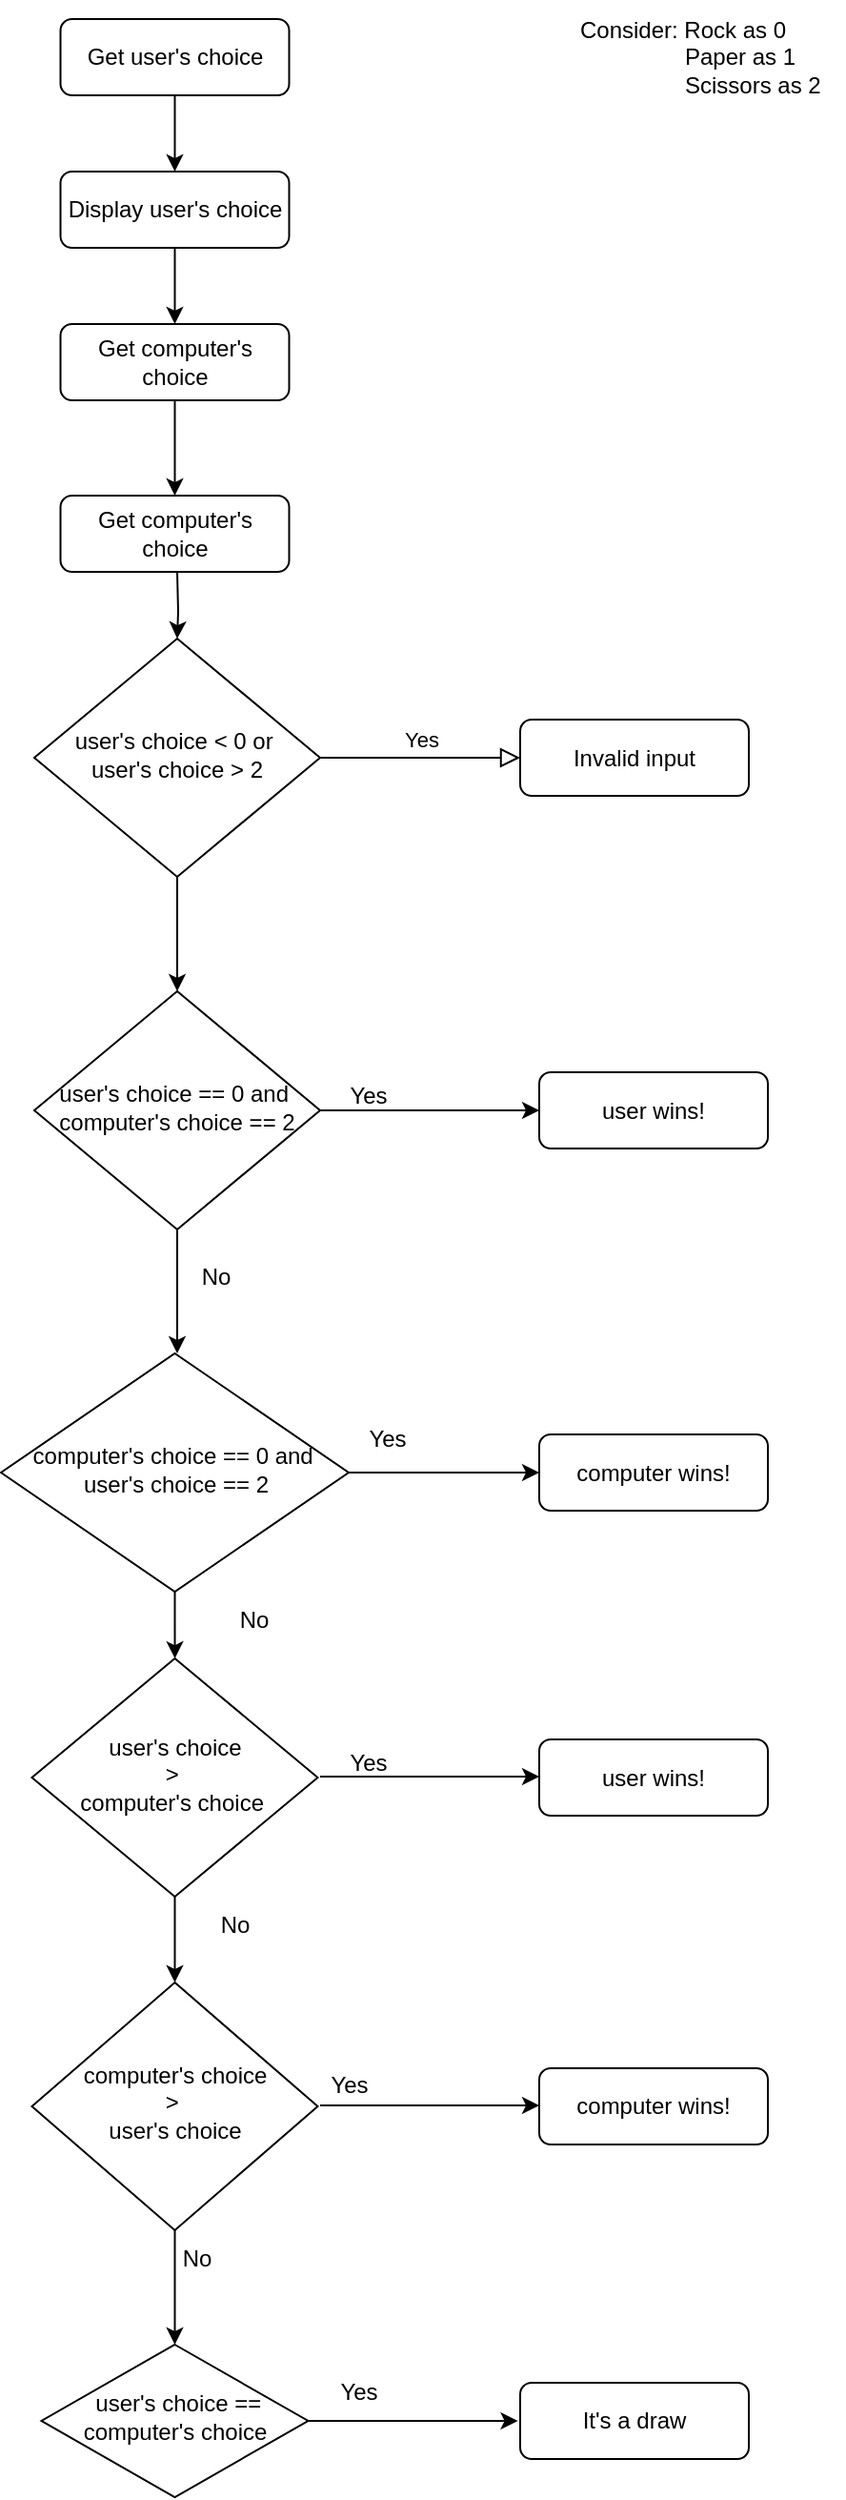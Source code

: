 <mxfile version="20.2.0" type="github">
  <diagram id="C5RBs43oDa-KdzZeNtuy" name="Page-1">
    <mxGraphModel dx="770" dy="454" grid="1" gridSize="10" guides="1" tooltips="1" connect="1" arrows="1" fold="1" page="1" pageScale="1" pageWidth="827" pageHeight="1169" math="0" shadow="0">
      <root>
        <mxCell id="WIyWlLk6GJQsqaUBKTNV-0" />
        <mxCell id="WIyWlLk6GJQsqaUBKTNV-1" parent="WIyWlLk6GJQsqaUBKTNV-0" />
        <mxCell id="SuPhJJDF08uRvSXy7zzl-4" value="" style="edgeStyle=orthogonalEdgeStyle;rounded=0;orthogonalLoop=1;jettySize=auto;html=1;entryX=0.5;entryY=0;entryDx=0;entryDy=0;" parent="WIyWlLk6GJQsqaUBKTNV-1" source="WIyWlLk6GJQsqaUBKTNV-3" target="SuPhJJDF08uRvSXy7zzl-0" edge="1">
          <mxGeometry relative="1" as="geometry" />
        </mxCell>
        <mxCell id="WIyWlLk6GJQsqaUBKTNV-3" value="Get user&#39;s choice" style="rounded=1;whiteSpace=wrap;html=1;fontSize=12;glass=0;strokeWidth=1;shadow=0;" parent="WIyWlLk6GJQsqaUBKTNV-1" vertex="1">
          <mxGeometry x="158.75" y="100" width="120" height="40" as="geometry" />
        </mxCell>
        <mxCell id="SuPhJJDF08uRvSXy7zzl-13" value="" style="edgeStyle=orthogonalEdgeStyle;rounded=0;orthogonalLoop=1;jettySize=auto;html=1;" parent="WIyWlLk6GJQsqaUBKTNV-1" target="WIyWlLk6GJQsqaUBKTNV-10" edge="1">
          <mxGeometry relative="1" as="geometry">
            <mxPoint x="220" y="390" as="sourcePoint" />
          </mxGeometry>
        </mxCell>
        <mxCell id="WIyWlLk6GJQsqaUBKTNV-7" value="It&#39;s a draw" style="rounded=1;whiteSpace=wrap;html=1;fontSize=12;glass=0;strokeWidth=1;shadow=0;" parent="WIyWlLk6GJQsqaUBKTNV-1" vertex="1">
          <mxGeometry x="400" y="1340" width="120" height="40" as="geometry" />
        </mxCell>
        <mxCell id="WIyWlLk6GJQsqaUBKTNV-9" value="Yes" style="edgeStyle=orthogonalEdgeStyle;rounded=0;html=1;jettySize=auto;orthogonalLoop=1;fontSize=11;endArrow=block;endFill=0;endSize=8;strokeWidth=1;shadow=0;labelBackgroundColor=none;" parent="WIyWlLk6GJQsqaUBKTNV-1" source="WIyWlLk6GJQsqaUBKTNV-10" target="WIyWlLk6GJQsqaUBKTNV-12" edge="1">
          <mxGeometry y="10" relative="1" as="geometry">
            <mxPoint as="offset" />
          </mxGeometry>
        </mxCell>
        <mxCell id="KWvbrRZpJoL5nGQ_QKI8-44" value="" style="edgeStyle=orthogonalEdgeStyle;rounded=0;orthogonalLoop=1;jettySize=auto;html=1;" parent="WIyWlLk6GJQsqaUBKTNV-1" source="WIyWlLk6GJQsqaUBKTNV-10" target="KWvbrRZpJoL5nGQ_QKI8-2" edge="1">
          <mxGeometry relative="1" as="geometry" />
        </mxCell>
        <mxCell id="WIyWlLk6GJQsqaUBKTNV-10" value="user&#39;s choice &amp;lt; 0 or&amp;nbsp;&lt;br&gt;user&#39;s choice &amp;gt; 2" style="rhombus;whiteSpace=wrap;html=1;shadow=0;fontFamily=Helvetica;fontSize=12;align=center;strokeWidth=1;spacing=6;spacingTop=-4;" parent="WIyWlLk6GJQsqaUBKTNV-1" vertex="1">
          <mxGeometry x="145" y="425" width="150" height="125" as="geometry" />
        </mxCell>
        <mxCell id="WIyWlLk6GJQsqaUBKTNV-12" value="Invalid input" style="rounded=1;whiteSpace=wrap;html=1;fontSize=12;glass=0;strokeWidth=1;shadow=0;" parent="WIyWlLk6GJQsqaUBKTNV-1" vertex="1">
          <mxGeometry x="400" y="467.5" width="120" height="40" as="geometry" />
        </mxCell>
        <mxCell id="SuPhJJDF08uRvSXy7zzl-7" value="" style="edgeStyle=orthogonalEdgeStyle;rounded=0;orthogonalLoop=1;jettySize=auto;html=1;" parent="WIyWlLk6GJQsqaUBKTNV-1" source="SuPhJJDF08uRvSXy7zzl-0" target="SuPhJJDF08uRvSXy7zzl-1" edge="1">
          <mxGeometry relative="1" as="geometry" />
        </mxCell>
        <mxCell id="SuPhJJDF08uRvSXy7zzl-0" value="Display user&#39;s choice" style="rounded=1;whiteSpace=wrap;html=1;fontSize=12;glass=0;strokeWidth=1;shadow=0;" parent="WIyWlLk6GJQsqaUBKTNV-1" vertex="1">
          <mxGeometry x="158.75" y="180" width="120" height="40" as="geometry" />
        </mxCell>
        <mxCell id="SuPhJJDF08uRvSXy7zzl-5" value="" style="edgeStyle=orthogonalEdgeStyle;rounded=0;orthogonalLoop=1;jettySize=auto;html=1;" parent="WIyWlLk6GJQsqaUBKTNV-1" source="SuPhJJDF08uRvSXy7zzl-1" target="SuPhJJDF08uRvSXy7zzl-2" edge="1">
          <mxGeometry relative="1" as="geometry" />
        </mxCell>
        <mxCell id="SuPhJJDF08uRvSXy7zzl-1" value="Get computer&#39;s choice" style="rounded=1;whiteSpace=wrap;html=1;fontSize=12;glass=0;strokeWidth=1;shadow=0;" parent="WIyWlLk6GJQsqaUBKTNV-1" vertex="1">
          <mxGeometry x="158.75" y="260" width="120" height="40" as="geometry" />
        </mxCell>
        <mxCell id="SuPhJJDF08uRvSXy7zzl-2" value="Get computer&#39;s choice" style="rounded=1;whiteSpace=wrap;html=1;fontSize=12;glass=0;strokeWidth=1;shadow=0;" parent="WIyWlLk6GJQsqaUBKTNV-1" vertex="1">
          <mxGeometry x="158.75" y="350" width="120" height="40" as="geometry" />
        </mxCell>
        <mxCell id="SuPhJJDF08uRvSXy7zzl-15" value="Consider: Rock as 0&lt;br&gt;&amp;nbsp; &amp;nbsp; &amp;nbsp; &amp;nbsp; &amp;nbsp; &amp;nbsp; &amp;nbsp; &amp;nbsp; &amp;nbsp; Paper as 1&lt;br&gt;&amp;nbsp; &amp;nbsp; &amp;nbsp; &amp;nbsp; &amp;nbsp; &amp;nbsp; &amp;nbsp; &amp;nbsp; &amp;nbsp; &amp;nbsp; &amp;nbsp; Scissors as 2" style="text;html=1;align=center;verticalAlign=middle;resizable=0;points=[];autosize=1;strokeColor=none;fillColor=none;" parent="WIyWlLk6GJQsqaUBKTNV-1" vertex="1">
          <mxGeometry x="400" y="90" width="170" height="60" as="geometry" />
        </mxCell>
        <mxCell id="KWvbrRZpJoL5nGQ_QKI8-4" value="" style="edgeStyle=orthogonalEdgeStyle;rounded=0;orthogonalLoop=1;jettySize=auto;html=1;" parent="WIyWlLk6GJQsqaUBKTNV-1" source="KWvbrRZpJoL5nGQ_QKI8-2" edge="1">
          <mxGeometry relative="1" as="geometry">
            <mxPoint x="220" y="800" as="targetPoint" />
            <Array as="points">
              <mxPoint x="220" y="780" />
              <mxPoint x="220" y="780" />
            </Array>
          </mxGeometry>
        </mxCell>
        <mxCell id="KWvbrRZpJoL5nGQ_QKI8-6" value="" style="edgeStyle=orthogonalEdgeStyle;rounded=0;orthogonalLoop=1;jettySize=auto;html=1;" parent="WIyWlLk6GJQsqaUBKTNV-1" source="KWvbrRZpJoL5nGQ_QKI8-2" edge="1">
          <mxGeometry relative="1" as="geometry">
            <mxPoint x="410" y="672.5" as="targetPoint" />
          </mxGeometry>
        </mxCell>
        <mxCell id="KWvbrRZpJoL5nGQ_QKI8-2" value="user&#39;s choice == 0 and&amp;nbsp;&lt;br&gt;computer&#39;s choice == 2" style="rhombus;whiteSpace=wrap;html=1;shadow=0;fontFamily=Helvetica;fontSize=12;align=center;strokeWidth=1;spacing=6;spacingTop=-4;" parent="WIyWlLk6GJQsqaUBKTNV-1" vertex="1">
          <mxGeometry x="145" y="610" width="150" height="125" as="geometry" />
        </mxCell>
        <mxCell id="KWvbrRZpJoL5nGQ_QKI8-7" value="user wins!" style="rounded=1;whiteSpace=wrap;html=1;fontSize=12;glass=0;strokeWidth=1;shadow=0;" parent="WIyWlLk6GJQsqaUBKTNV-1" vertex="1">
          <mxGeometry x="410" y="652.5" width="120" height="40" as="geometry" />
        </mxCell>
        <mxCell id="KWvbrRZpJoL5nGQ_QKI8-8" value="Yes" style="text;html=1;align=center;verticalAlign=middle;resizable=0;points=[];autosize=1;strokeColor=none;fillColor=none;" parent="WIyWlLk6GJQsqaUBKTNV-1" vertex="1">
          <mxGeometry x="300" y="650" width="40" height="30" as="geometry" />
        </mxCell>
        <mxCell id="KWvbrRZpJoL5nGQ_QKI8-9" value="No" style="text;html=1;align=center;verticalAlign=middle;resizable=0;points=[];autosize=1;strokeColor=none;fillColor=none;" parent="WIyWlLk6GJQsqaUBKTNV-1" vertex="1">
          <mxGeometry x="220" y="745" width="40" height="30" as="geometry" />
        </mxCell>
        <mxCell id="KWvbrRZpJoL5nGQ_QKI8-36" value="" style="edgeStyle=orthogonalEdgeStyle;rounded=0;orthogonalLoop=1;jettySize=auto;html=1;" parent="WIyWlLk6GJQsqaUBKTNV-1" source="KWvbrRZpJoL5nGQ_QKI8-10" target="KWvbrRZpJoL5nGQ_QKI8-30" edge="1">
          <mxGeometry relative="1" as="geometry" />
        </mxCell>
        <mxCell id="KWvbrRZpJoL5nGQ_QKI8-40" value="" style="edgeStyle=orthogonalEdgeStyle;rounded=0;orthogonalLoop=1;jettySize=auto;html=1;" parent="WIyWlLk6GJQsqaUBKTNV-1" source="KWvbrRZpJoL5nGQ_QKI8-10" target="KWvbrRZpJoL5nGQ_QKI8-11" edge="1">
          <mxGeometry relative="1" as="geometry" />
        </mxCell>
        <mxCell id="KWvbrRZpJoL5nGQ_QKI8-10" value="computer&#39;s choice == 0 and&amp;nbsp;&lt;br&gt;user&#39;s choice == 2" style="rhombus;whiteSpace=wrap;html=1;shadow=0;fontFamily=Helvetica;fontSize=12;align=center;strokeWidth=1;spacing=6;spacingTop=-4;" parent="WIyWlLk6GJQsqaUBKTNV-1" vertex="1">
          <mxGeometry x="127.5" y="800" width="182.5" height="125" as="geometry" />
        </mxCell>
        <mxCell id="KWvbrRZpJoL5nGQ_QKI8-15" value="" style="edgeStyle=orthogonalEdgeStyle;rounded=0;orthogonalLoop=1;jettySize=auto;html=1;" parent="WIyWlLk6GJQsqaUBKTNV-1" source="KWvbrRZpJoL5nGQ_QKI8-11" target="KWvbrRZpJoL5nGQ_QKI8-12" edge="1">
          <mxGeometry relative="1" as="geometry" />
        </mxCell>
        <mxCell id="KWvbrRZpJoL5nGQ_QKI8-11" value="user&#39;s choice &lt;br&gt;&amp;gt;&amp;nbsp;&lt;br&gt;computer&#39;s choice&amp;nbsp;" style="rhombus;whiteSpace=wrap;html=1;shadow=0;fontFamily=Helvetica;fontSize=12;align=center;strokeWidth=1;spacing=6;spacingTop=-4;" parent="WIyWlLk6GJQsqaUBKTNV-1" vertex="1">
          <mxGeometry x="143.75" y="960" width="150" height="125" as="geometry" />
        </mxCell>
        <mxCell id="KWvbrRZpJoL5nGQ_QKI8-39" value="" style="edgeStyle=orthogonalEdgeStyle;rounded=0;orthogonalLoop=1;jettySize=auto;html=1;" parent="WIyWlLk6GJQsqaUBKTNV-1" source="KWvbrRZpJoL5nGQ_QKI8-12" target="KWvbrRZpJoL5nGQ_QKI8-37" edge="1">
          <mxGeometry relative="1" as="geometry" />
        </mxCell>
        <mxCell id="KWvbrRZpJoL5nGQ_QKI8-12" value="computer&#39;s choice &lt;br&gt;&amp;gt;&amp;nbsp;&lt;br&gt;user&#39;s choice" style="rhombus;whiteSpace=wrap;html=1;shadow=0;fontFamily=Helvetica;fontSize=12;align=center;strokeWidth=1;spacing=6;spacingTop=-4;" parent="WIyWlLk6GJQsqaUBKTNV-1" vertex="1">
          <mxGeometry x="143.75" y="1130" width="150" height="130" as="geometry" />
        </mxCell>
        <mxCell id="KWvbrRZpJoL5nGQ_QKI8-17" value="No" style="text;html=1;align=center;verticalAlign=middle;resizable=0;points=[];autosize=1;strokeColor=none;fillColor=none;" parent="WIyWlLk6GJQsqaUBKTNV-1" vertex="1">
          <mxGeometry x="240" y="925" width="40" height="30" as="geometry" />
        </mxCell>
        <mxCell id="KWvbrRZpJoL5nGQ_QKI8-19" value="No" style="text;html=1;align=center;verticalAlign=middle;resizable=0;points=[];autosize=1;strokeColor=none;fillColor=none;" parent="WIyWlLk6GJQsqaUBKTNV-1" vertex="1">
          <mxGeometry x="230" y="1085" width="40" height="30" as="geometry" />
        </mxCell>
        <mxCell id="KWvbrRZpJoL5nGQ_QKI8-20" value="" style="edgeStyle=orthogonalEdgeStyle;rounded=0;orthogonalLoop=1;jettySize=auto;html=1;" parent="WIyWlLk6GJQsqaUBKTNV-1" edge="1">
          <mxGeometry relative="1" as="geometry">
            <mxPoint x="295" y="1194.5" as="sourcePoint" />
            <mxPoint x="410" y="1194.5" as="targetPoint" />
          </mxGeometry>
        </mxCell>
        <mxCell id="KWvbrRZpJoL5nGQ_QKI8-21" value="" style="edgeStyle=orthogonalEdgeStyle;rounded=0;orthogonalLoop=1;jettySize=auto;html=1;" parent="WIyWlLk6GJQsqaUBKTNV-1" edge="1">
          <mxGeometry relative="1" as="geometry">
            <mxPoint x="295" y="1022" as="sourcePoint" />
            <mxPoint x="410" y="1022" as="targetPoint" />
          </mxGeometry>
        </mxCell>
        <mxCell id="KWvbrRZpJoL5nGQ_QKI8-25" value="Yes" style="text;html=1;align=center;verticalAlign=middle;resizable=0;points=[];autosize=1;strokeColor=none;fillColor=none;" parent="WIyWlLk6GJQsqaUBKTNV-1" vertex="1">
          <mxGeometry x="290" y="1169" width="40" height="30" as="geometry" />
        </mxCell>
        <mxCell id="KWvbrRZpJoL5nGQ_QKI8-26" value="Yes" style="text;html=1;align=center;verticalAlign=middle;resizable=0;points=[];autosize=1;strokeColor=none;fillColor=none;" parent="WIyWlLk6GJQsqaUBKTNV-1" vertex="1">
          <mxGeometry x="300" y="1000" width="40" height="30" as="geometry" />
        </mxCell>
        <mxCell id="KWvbrRZpJoL5nGQ_QKI8-27" value="Yes" style="text;html=1;align=center;verticalAlign=middle;resizable=0;points=[];autosize=1;strokeColor=none;fillColor=none;" parent="WIyWlLk6GJQsqaUBKTNV-1" vertex="1">
          <mxGeometry x="310" y="830" width="40" height="30" as="geometry" />
        </mxCell>
        <mxCell id="KWvbrRZpJoL5nGQ_QKI8-28" value="computer wins!" style="rounded=1;whiteSpace=wrap;html=1;fontSize=12;glass=0;strokeWidth=1;shadow=0;" parent="WIyWlLk6GJQsqaUBKTNV-1" vertex="1">
          <mxGeometry x="410" y="1175" width="120" height="40" as="geometry" />
        </mxCell>
        <mxCell id="KWvbrRZpJoL5nGQ_QKI8-29" value="user wins!" style="rounded=1;whiteSpace=wrap;html=1;fontSize=12;glass=0;strokeWidth=1;shadow=0;" parent="WIyWlLk6GJQsqaUBKTNV-1" vertex="1">
          <mxGeometry x="410" y="1002.5" width="120" height="40" as="geometry" />
        </mxCell>
        <mxCell id="KWvbrRZpJoL5nGQ_QKI8-30" value="computer wins!" style="rounded=1;whiteSpace=wrap;html=1;fontSize=12;glass=0;strokeWidth=1;shadow=0;" parent="WIyWlLk6GJQsqaUBKTNV-1" vertex="1">
          <mxGeometry x="410" y="842.5" width="120" height="40" as="geometry" />
        </mxCell>
        <mxCell id="KWvbrRZpJoL5nGQ_QKI8-33" value="Yes" style="text;html=1;align=center;verticalAlign=middle;resizable=0;points=[];autosize=1;strokeColor=none;fillColor=none;" parent="WIyWlLk6GJQsqaUBKTNV-1" vertex="1">
          <mxGeometry x="295" y="1330" width="40" height="30" as="geometry" />
        </mxCell>
        <mxCell id="KWvbrRZpJoL5nGQ_QKI8-42" value="" style="edgeStyle=orthogonalEdgeStyle;rounded=0;orthogonalLoop=1;jettySize=auto;html=1;" parent="WIyWlLk6GJQsqaUBKTNV-1" source="KWvbrRZpJoL5nGQ_QKI8-37" edge="1">
          <mxGeometry relative="1" as="geometry">
            <mxPoint x="398.75" y="1360" as="targetPoint" />
          </mxGeometry>
        </mxCell>
        <mxCell id="KWvbrRZpJoL5nGQ_QKI8-37" value="&amp;nbsp;user&#39;s choice ==&lt;br&gt;computer&#39;s choice" style="rhombus;whiteSpace=wrap;html=1;shadow=0;fontFamily=Helvetica;fontSize=12;align=center;strokeWidth=1;spacing=6;spacingTop=-4;" parent="WIyWlLk6GJQsqaUBKTNV-1" vertex="1">
          <mxGeometry x="148.75" y="1320" width="140" height="80" as="geometry" />
        </mxCell>
        <mxCell id="KWvbrRZpJoL5nGQ_QKI8-43" value="No" style="text;html=1;align=center;verticalAlign=middle;resizable=0;points=[];autosize=1;strokeColor=none;fillColor=none;" parent="WIyWlLk6GJQsqaUBKTNV-1" vertex="1">
          <mxGeometry x="210" y="1260" width="40" height="30" as="geometry" />
        </mxCell>
      </root>
    </mxGraphModel>
  </diagram>
</mxfile>
